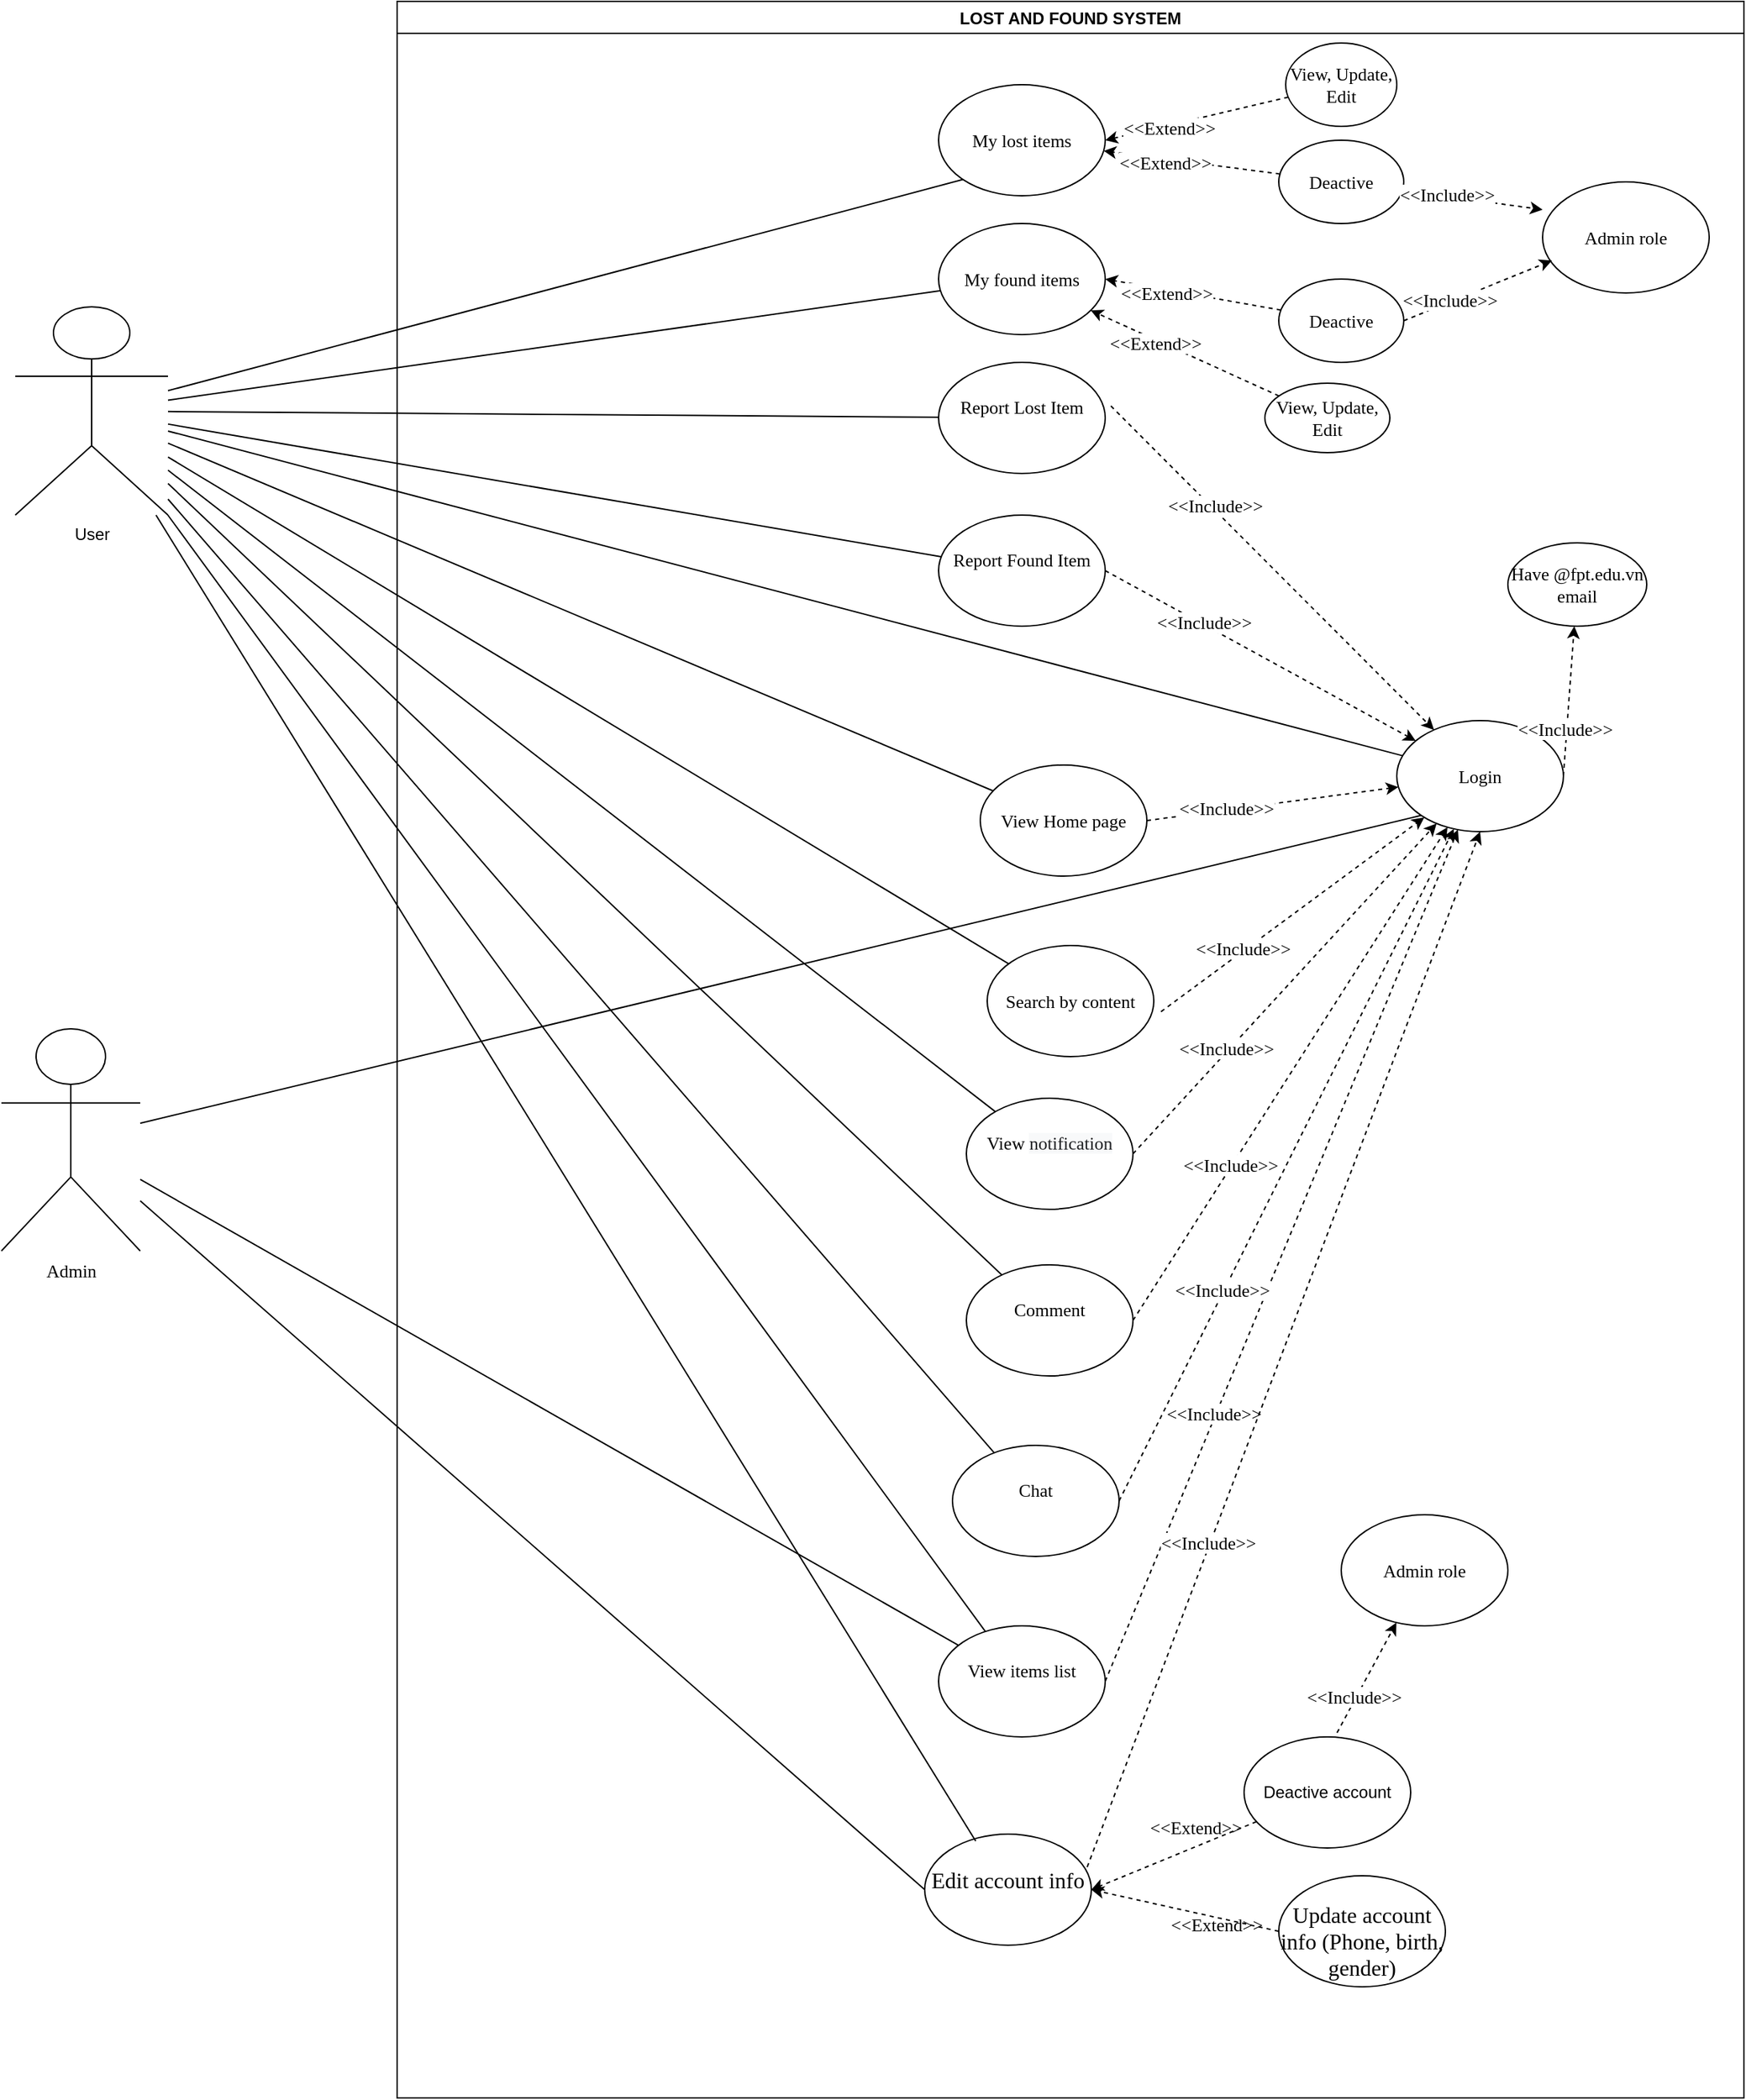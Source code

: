 <mxfile version="20.1.4" type="github">
  <diagram id="hRb4JNGb5WeZRkYVQXeL" name="Trang-1">
    <mxGraphModel dx="2370" dy="1340" grid="1" gridSize="10" guides="1" tooltips="1" connect="1" arrows="1" fold="1" page="1" pageScale="1" pageWidth="3300" pageHeight="4681" math="0" shadow="0">
      <root>
        <mxCell id="0" />
        <mxCell id="1" parent="0" />
        <mxCell id="m32H3NvDA5NygTMLO7Qs-1" value="LOST AND FOUND SYSTEM" style="swimlane;" vertex="1" parent="1">
          <mxGeometry x="1165" y="590" width="970" height="1510" as="geometry" />
        </mxCell>
        <mxCell id="m32H3NvDA5NygTMLO7Qs-10" value="Login" style="ellipse;whiteSpace=wrap;html=1;fontFamily=Times New Roman;fontSize=13;" vertex="1" parent="m32H3NvDA5NygTMLO7Qs-1">
          <mxGeometry x="720" y="518" width="120" height="80" as="geometry" />
        </mxCell>
        <mxCell id="m32H3NvDA5NygTMLO7Qs-11" value="&#xa;&lt;span style=&quot;font-size: 13px;&quot; id=&quot;docs-internal-guid-57e6cc70-7fff-2288-da30-9fa0283589cd&quot;&gt;&lt;span style=&quot;font-size: 13px; color: rgb(0, 0, 0); background-color: transparent; font-style: normal; font-variant: normal; text-decoration: none; vertical-align: baseline;&quot;&gt;Report Lost Item &lt;/span&gt;&lt;/span&gt;&#xa;&#xa;" style="ellipse;whiteSpace=wrap;html=1;fontFamily=Times New Roman;fontSize=13;fontStyle=0" vertex="1" parent="m32H3NvDA5NygTMLO7Qs-1">
          <mxGeometry x="390" y="260" width="120" height="80" as="geometry" />
        </mxCell>
        <mxCell id="m32H3NvDA5NygTMLO7Qs-12" value="&#xa;&lt;span style=&quot;font-size: 13px;&quot; id=&quot;docs-internal-guid-a6401658-7fff-9467-f096-9325ce5fed40&quot;&gt;&lt;span style=&quot;font-size: 13px; color: rgb(0, 0, 0); background-color: transparent; font-style: normal; font-variant: normal; text-decoration: none; vertical-align: baseline;&quot;&gt;Report Found Item &lt;/span&gt;&lt;/span&gt;&#xa;&#xa;" style="ellipse;whiteSpace=wrap;html=1;fontFamily=Times New Roman;fontSize=13;fontStyle=0" vertex="1" parent="m32H3NvDA5NygTMLO7Qs-1">
          <mxGeometry x="390" y="370" width="120" height="80" as="geometry" />
        </mxCell>
        <mxCell id="m32H3NvDA5NygTMLO7Qs-13" value="&#xa;&lt;span style=&quot;font-size: 13px;&quot; id=&quot;docs-internal-guid-c01a8058-7fff-ab05-29e0-8b2dcffc7d1b&quot;&gt;&lt;span style=&quot;font-size: 13px; color: rgb(0, 0, 0); background-color: transparent; font-style: normal; font-variant: normal; text-decoration: none; vertical-align: baseline;&quot;&gt;View &lt;/span&gt;&lt;span style=&quot;font-size: 13px; color: rgb(32, 33, 36); background-color: rgb(248, 249, 250); font-style: normal; font-variant: normal; text-decoration: none; vertical-align: baseline;&quot;&gt;notification&lt;/span&gt;&lt;/span&gt;&#xa;&#xa;" style="ellipse;whiteSpace=wrap;html=1;fontFamily=Times New Roman;fontSize=13;fontStyle=0" vertex="1" parent="m32H3NvDA5NygTMLO7Qs-1">
          <mxGeometry x="410" y="790" width="120" height="80" as="geometry" />
        </mxCell>
        <mxCell id="m32H3NvDA5NygTMLO7Qs-14" value="&#xa;&lt;span style=&quot;font-size: 13px;&quot; id=&quot;docs-internal-guid-622151dd-7fff-d390-4db7-5324e746c455&quot;&gt;&lt;span style=&quot;font-size: 13px; color: rgb(0, 0, 0); background-color: transparent; font-style: normal; font-variant: normal; text-decoration: none; vertical-align: baseline;&quot;&gt;Comment &lt;/span&gt;&lt;/span&gt;&#xa;&#xa;" style="ellipse;whiteSpace=wrap;html=1;fontFamily=Times New Roman;fontSize=13;fontStyle=0" vertex="1" parent="m32H3NvDA5NygTMLO7Qs-1">
          <mxGeometry x="410" y="910" width="120" height="80" as="geometry" />
        </mxCell>
        <mxCell id="m32H3NvDA5NygTMLO7Qs-15" value="&#xa;&lt;span style=&quot;font-size: 13px;&quot; id=&quot;docs-internal-guid-71aba199-7fff-7118-6935-475ed9ad370b&quot;&gt;&lt;span style=&quot;font-size: 13px; color: rgb(0, 0, 0); background-color: transparent; font-style: normal; font-variant: normal; text-decoration: none; vertical-align: baseline;&quot;&gt;Chat &lt;/span&gt;&lt;/span&gt;&#xa;&#xa;" style="ellipse;whiteSpace=wrap;html=1;fontFamily=Times New Roman;fontSize=13;fontStyle=0" vertex="1" parent="m32H3NvDA5NygTMLO7Qs-1">
          <mxGeometry x="400" y="1040" width="120" height="80" as="geometry" />
        </mxCell>
        <mxCell id="m32H3NvDA5NygTMLO7Qs-16" value="&lt;span id=&quot;docs-internal-guid-0fc78d23-7fff-f567-e391-59e30707fce7&quot; style=&quot;font-size: 13px;&quot;&gt;&lt;span style=&quot;font-size: 13px; background-color: transparent; font-variant-numeric: normal; font-variant-east-asian: normal; vertical-align: baseline;&quot;&gt;View Home page &lt;/span&gt;&lt;/span&gt;" style="ellipse;whiteSpace=wrap;html=1;fontFamily=Times New Roman;fontSize=13;fontStyle=0" vertex="1" parent="m32H3NvDA5NygTMLO7Qs-1">
          <mxGeometry x="420" y="550" width="120" height="80" as="geometry" />
        </mxCell>
        <mxCell id="m32H3NvDA5NygTMLO7Qs-17" value="&#xa;&lt;span style=&quot;font-size: 13px;&quot; id=&quot;docs-internal-guid-eac0885b-7fff-efeb-ffb2-01e776d890ce&quot;&gt;&lt;span style=&quot;font-size: 13px; color: rgb(0, 0, 0); background-color: transparent; font-style: normal; font-variant: normal; text-decoration: none; vertical-align: baseline;&quot;&gt;View items list&lt;/span&gt;&lt;/span&gt;&#xa;&#xa;" style="ellipse;whiteSpace=wrap;html=1;fontFamily=Times New Roman;fontSize=13;fontStyle=0" vertex="1" parent="m32H3NvDA5NygTMLO7Qs-1">
          <mxGeometry x="390" y="1170" width="120" height="80" as="geometry" />
        </mxCell>
        <mxCell id="m32H3NvDA5NygTMLO7Qs-20" value="Search by content" style="ellipse;whiteSpace=wrap;html=1;fontFamily=Times New Roman;fontSize=13;fontStyle=0" vertex="1" parent="m32H3NvDA5NygTMLO7Qs-1">
          <mxGeometry x="425" y="680" width="120" height="80" as="geometry" />
        </mxCell>
        <mxCell id="m32H3NvDA5NygTMLO7Qs-18" value="&#xa;&lt;b id=&quot;docs-internal-guid-0afe5554-7fff-182c-a090-3c3bc5ad45e6&quot; style=&quot;font-weight:normal;&quot;&gt;&lt;span style=&quot;font-size: 12pt; font-family: &amp;quot;Times New Roman&amp;quot;; color: rgb(0, 0, 0); background-color: transparent; font-weight: 400; font-style: normal; font-variant: normal; text-decoration: none; vertical-align: baseline;&quot;&gt;Edit account info&lt;/span&gt;&lt;/b&gt;&#xa;&#xa;" style="ellipse;whiteSpace=wrap;html=1;" vertex="1" parent="m32H3NvDA5NygTMLO7Qs-1">
          <mxGeometry x="380" y="1320" width="120" height="80" as="geometry" />
        </mxCell>
        <mxCell id="m32H3NvDA5NygTMLO7Qs-27" value="Have @fpt.edu.vn email" style="ellipse;whiteSpace=wrap;html=1;fontFamily=Times New Roman;fontSize=13;" vertex="1" parent="m32H3NvDA5NygTMLO7Qs-1">
          <mxGeometry x="800" y="390" width="100" height="60" as="geometry" />
        </mxCell>
        <mxCell id="m32H3NvDA5NygTMLO7Qs-24" value="" style="endArrow=classic;html=1;rounded=0;fontFamily=Times New Roman;fontSize=13;exitX=1;exitY=0.5;exitDx=0;exitDy=0;labelBorderColor=none;dashed=1;" edge="1" parent="m32H3NvDA5NygTMLO7Qs-1" source="m32H3NvDA5NygTMLO7Qs-10" target="m32H3NvDA5NygTMLO7Qs-27">
          <mxGeometry width="50" height="50" relative="1" as="geometry">
            <mxPoint x="640.52" y="96.24" as="sourcePoint" />
            <mxPoint x="710" y="100" as="targetPoint" />
          </mxGeometry>
        </mxCell>
        <mxCell id="m32H3NvDA5NygTMLO7Qs-40" value="&amp;lt;&amp;lt;Include&amp;gt;&amp;gt;" style="edgeLabel;html=1;align=center;verticalAlign=middle;resizable=0;points=[];fontSize=13;fontFamily=Times New Roman;" vertex="1" connectable="0" parent="m32H3NvDA5NygTMLO7Qs-24">
          <mxGeometry x="-0.373" y="2" relative="1" as="geometry">
            <mxPoint as="offset" />
          </mxGeometry>
        </mxCell>
        <mxCell id="m32H3NvDA5NygTMLO7Qs-41" value="" style="endArrow=classic;html=1;rounded=0;fontFamily=Times New Roman;fontSize=13;exitX=1;exitY=0.5;exitDx=0;exitDy=0;labelBorderColor=none;dashed=1;" edge="1" parent="m32H3NvDA5NygTMLO7Qs-1" source="m32H3NvDA5NygTMLO7Qs-16" target="m32H3NvDA5NygTMLO7Qs-10">
          <mxGeometry width="50" height="50" relative="1" as="geometry">
            <mxPoint x="610.0" y="100" as="sourcePoint" />
            <mxPoint x="540" y="130" as="targetPoint" />
          </mxGeometry>
        </mxCell>
        <mxCell id="m32H3NvDA5NygTMLO7Qs-42" value="&amp;lt;&amp;lt;Include&amp;gt;&amp;gt;" style="edgeLabel;html=1;align=center;verticalAlign=middle;resizable=0;points=[];fontSize=13;fontFamily=Times New Roman;" vertex="1" connectable="0" parent="m32H3NvDA5NygTMLO7Qs-41">
          <mxGeometry x="-0.373" y="2" relative="1" as="geometry">
            <mxPoint as="offset" />
          </mxGeometry>
        </mxCell>
        <mxCell id="m32H3NvDA5NygTMLO7Qs-47" value="" style="endArrow=classic;html=1;rounded=0;fontFamily=Times New Roman;fontSize=13;exitX=1;exitY=0.5;exitDx=0;exitDy=0;labelBorderColor=none;dashed=1;" edge="1" parent="m32H3NvDA5NygTMLO7Qs-1" source="m32H3NvDA5NygTMLO7Qs-12" target="m32H3NvDA5NygTMLO7Qs-10">
          <mxGeometry width="50" height="50" relative="1" as="geometry">
            <mxPoint x="514.6" y="257.68" as="sourcePoint" />
            <mxPoint x="554.54" y="158.649" as="targetPoint" />
          </mxGeometry>
        </mxCell>
        <mxCell id="m32H3NvDA5NygTMLO7Qs-48" value="&amp;lt;&amp;lt;Include&amp;gt;&amp;gt;" style="edgeLabel;html=1;align=center;verticalAlign=middle;resizable=0;points=[];fontSize=13;fontFamily=Times New Roman;" vertex="1" connectable="0" parent="m32H3NvDA5NygTMLO7Qs-47">
          <mxGeometry x="-0.373" y="2" relative="1" as="geometry">
            <mxPoint as="offset" />
          </mxGeometry>
        </mxCell>
        <mxCell id="m32H3NvDA5NygTMLO7Qs-43" value="" style="endArrow=classic;html=1;rounded=0;fontFamily=Times New Roman;fontSize=13;exitX=1.043;exitY=0.596;exitDx=0;exitDy=0;labelBorderColor=none;dashed=1;exitPerimeter=0;" edge="1" parent="m32H3NvDA5NygTMLO7Qs-1" source="m32H3NvDA5NygTMLO7Qs-20" target="m32H3NvDA5NygTMLO7Qs-10">
          <mxGeometry width="50" height="50" relative="1" as="geometry">
            <mxPoint x="494.6" y="237.68" as="sourcePoint" />
            <mxPoint x="540" y="140" as="targetPoint" />
          </mxGeometry>
        </mxCell>
        <mxCell id="m32H3NvDA5NygTMLO7Qs-44" value="&amp;lt;&amp;lt;Include&amp;gt;&amp;gt;" style="edgeLabel;html=1;align=center;verticalAlign=middle;resizable=0;points=[];fontSize=13;fontFamily=Times New Roman;" vertex="1" connectable="0" parent="m32H3NvDA5NygTMLO7Qs-43">
          <mxGeometry x="-0.373" y="2" relative="1" as="geometry">
            <mxPoint as="offset" />
          </mxGeometry>
        </mxCell>
        <mxCell id="m32H3NvDA5NygTMLO7Qs-45" value="" style="endArrow=classic;html=1;rounded=0;fontFamily=Times New Roman;fontSize=13;exitX=1.034;exitY=0.392;exitDx=0;exitDy=0;labelBorderColor=none;dashed=1;exitPerimeter=0;" edge="1" parent="m32H3NvDA5NygTMLO7Qs-1" source="m32H3NvDA5NygTMLO7Qs-11" target="m32H3NvDA5NygTMLO7Qs-10">
          <mxGeometry width="50" height="50" relative="1" as="geometry">
            <mxPoint x="504.6" y="247.68" as="sourcePoint" />
            <mxPoint x="544.54" y="148.649" as="targetPoint" />
          </mxGeometry>
        </mxCell>
        <mxCell id="m32H3NvDA5NygTMLO7Qs-46" value="&amp;lt;&amp;lt;Include&amp;gt;&amp;gt;" style="edgeLabel;html=1;align=center;verticalAlign=middle;resizable=0;points=[];fontSize=13;fontFamily=Times New Roman;" vertex="1" connectable="0" parent="m32H3NvDA5NygTMLO7Qs-45">
          <mxGeometry x="-0.373" y="2" relative="1" as="geometry">
            <mxPoint as="offset" />
          </mxGeometry>
        </mxCell>
        <mxCell id="m32H3NvDA5NygTMLO7Qs-49" value="" style="endArrow=classic;html=1;rounded=0;fontFamily=Times New Roman;fontSize=13;exitX=1;exitY=0.5;exitDx=0;exitDy=0;labelBorderColor=none;dashed=1;" edge="1" parent="m32H3NvDA5NygTMLO7Qs-1" source="m32H3NvDA5NygTMLO7Qs-13" target="m32H3NvDA5NygTMLO7Qs-10">
          <mxGeometry width="50" height="50" relative="1" as="geometry">
            <mxPoint x="500.0" y="550.0" as="sourcePoint" />
            <mxPoint x="550.0" y="140" as="targetPoint" />
          </mxGeometry>
        </mxCell>
        <mxCell id="m32H3NvDA5NygTMLO7Qs-50" value="&amp;lt;&amp;lt;Include&amp;gt;&amp;gt;" style="edgeLabel;html=1;align=center;verticalAlign=middle;resizable=0;points=[];fontSize=13;fontFamily=Times New Roman;" vertex="1" connectable="0" parent="m32H3NvDA5NygTMLO7Qs-49">
          <mxGeometry x="-0.373" y="2" relative="1" as="geometry">
            <mxPoint as="offset" />
          </mxGeometry>
        </mxCell>
        <mxCell id="m32H3NvDA5NygTMLO7Qs-51" value="" style="endArrow=classic;html=1;rounded=0;fontFamily=Times New Roman;fontSize=13;exitX=1;exitY=0.5;exitDx=0;exitDy=0;labelBorderColor=none;dashed=1;" edge="1" parent="m32H3NvDA5NygTMLO7Qs-1" source="m32H3NvDA5NygTMLO7Qs-14" target="m32H3NvDA5NygTMLO7Qs-10">
          <mxGeometry width="50" height="50" relative="1" as="geometry">
            <mxPoint x="510.0" y="560.0" as="sourcePoint" />
            <mxPoint x="560.0" y="150" as="targetPoint" />
          </mxGeometry>
        </mxCell>
        <mxCell id="m32H3NvDA5NygTMLO7Qs-52" value="&amp;lt;&amp;lt;Include&amp;gt;&amp;gt;" style="edgeLabel;html=1;align=center;verticalAlign=middle;resizable=0;points=[];fontSize=13;fontFamily=Times New Roman;" vertex="1" connectable="0" parent="m32H3NvDA5NygTMLO7Qs-51">
          <mxGeometry x="-0.373" y="2" relative="1" as="geometry">
            <mxPoint as="offset" />
          </mxGeometry>
        </mxCell>
        <mxCell id="m32H3NvDA5NygTMLO7Qs-55" value="" style="endArrow=classic;html=1;rounded=0;fontFamily=Times New Roman;fontSize=13;exitX=1;exitY=0.5;exitDx=0;exitDy=0;labelBorderColor=none;dashed=1;" edge="1" parent="m32H3NvDA5NygTMLO7Qs-1" source="m32H3NvDA5NygTMLO7Qs-17" target="m32H3NvDA5NygTMLO7Qs-10">
          <mxGeometry width="50" height="50" relative="1" as="geometry">
            <mxPoint x="530.0" y="580.0" as="sourcePoint" />
            <mxPoint x="580.0" y="170" as="targetPoint" />
          </mxGeometry>
        </mxCell>
        <mxCell id="m32H3NvDA5NygTMLO7Qs-56" value="&amp;lt;&amp;lt;Include&amp;gt;&amp;gt;" style="edgeLabel;html=1;align=center;verticalAlign=middle;resizable=0;points=[];fontSize=13;fontFamily=Times New Roman;" vertex="1" connectable="0" parent="m32H3NvDA5NygTMLO7Qs-55">
          <mxGeometry x="-0.373" y="2" relative="1" as="geometry">
            <mxPoint as="offset" />
          </mxGeometry>
        </mxCell>
        <mxCell id="m32H3NvDA5NygTMLO7Qs-57" value="" style="endArrow=classic;html=1;rounded=0;fontFamily=Times New Roman;fontSize=13;exitX=0.975;exitY=0.297;exitDx=0;exitDy=0;labelBorderColor=none;dashed=1;entryX=0.5;entryY=1;entryDx=0;entryDy=0;exitPerimeter=0;" edge="1" parent="m32H3NvDA5NygTMLO7Qs-1" source="m32H3NvDA5NygTMLO7Qs-18" target="m32H3NvDA5NygTMLO7Qs-10">
          <mxGeometry width="50" height="50" relative="1" as="geometry">
            <mxPoint x="540.0" y="590.0" as="sourcePoint" />
            <mxPoint x="590.0" y="180" as="targetPoint" />
          </mxGeometry>
        </mxCell>
        <mxCell id="m32H3NvDA5NygTMLO7Qs-58" value="&amp;lt;&amp;lt;Include&amp;gt;&amp;gt;" style="edgeLabel;html=1;align=center;verticalAlign=middle;resizable=0;points=[];fontSize=13;fontFamily=Times New Roman;" vertex="1" connectable="0" parent="m32H3NvDA5NygTMLO7Qs-57">
          <mxGeometry x="-0.373" y="2" relative="1" as="geometry">
            <mxPoint as="offset" />
          </mxGeometry>
        </mxCell>
        <mxCell id="m32H3NvDA5NygTMLO7Qs-53" value="" style="endArrow=classic;html=1;rounded=0;fontFamily=Times New Roman;fontSize=13;exitX=1;exitY=0.5;exitDx=0;exitDy=0;labelBorderColor=none;dashed=1;" edge="1" parent="m32H3NvDA5NygTMLO7Qs-1" source="m32H3NvDA5NygTMLO7Qs-15" target="m32H3NvDA5NygTMLO7Qs-10">
          <mxGeometry width="50" height="50" relative="1" as="geometry">
            <mxPoint x="420.0" y="390.0" as="sourcePoint" />
            <mxPoint x="650" y="450" as="targetPoint" />
          </mxGeometry>
        </mxCell>
        <mxCell id="m32H3NvDA5NygTMLO7Qs-54" value="&amp;lt;&amp;lt;Include&amp;gt;&amp;gt;" style="edgeLabel;html=1;align=center;verticalAlign=middle;resizable=0;points=[];fontSize=13;fontFamily=Times New Roman;" vertex="1" connectable="0" parent="m32H3NvDA5NygTMLO7Qs-53">
          <mxGeometry x="-0.373" y="2" relative="1" as="geometry">
            <mxPoint as="offset" />
          </mxGeometry>
        </mxCell>
        <mxCell id="m32H3NvDA5NygTMLO7Qs-60" value="&lt;br&gt;&lt;b id=&quot;docs-internal-guid-0afe5554-7fff-182c-a090-3c3bc5ad45e6&quot; style=&quot;font-weight:normal;&quot;&gt;&lt;span style=&quot;font-size: 12pt; font-family: &amp;quot;Times New Roman&amp;quot;; color: rgb(0, 0, 0); background-color: transparent; font-weight: 400; font-style: normal; font-variant: normal; text-decoration: none; vertical-align: baseline;&quot;&gt;Update account info (Phone, birth, gender)&lt;/span&gt;&lt;/b&gt;" style="ellipse;whiteSpace=wrap;html=1;" vertex="1" parent="m32H3NvDA5NygTMLO7Qs-1">
          <mxGeometry x="635" y="1350" width="120" height="80" as="geometry" />
        </mxCell>
        <mxCell id="m32H3NvDA5NygTMLO7Qs-62" value="" style="endArrow=classic;html=1;rounded=0;dashed=1;labelBorderColor=none;fontFamily=Times New Roman;fontSize=13;exitX=0;exitY=0.5;exitDx=0;exitDy=0;entryX=1;entryY=0.5;entryDx=0;entryDy=0;" edge="1" parent="m32H3NvDA5NygTMLO7Qs-1" source="m32H3NvDA5NygTMLO7Qs-60" target="m32H3NvDA5NygTMLO7Qs-18">
          <mxGeometry width="50" height="50" relative="1" as="geometry">
            <mxPoint x="535" y="1190" as="sourcePoint" />
            <mxPoint x="585" y="1140" as="targetPoint" />
          </mxGeometry>
        </mxCell>
        <mxCell id="m32H3NvDA5NygTMLO7Qs-64" value="Deactive account" style="ellipse;whiteSpace=wrap;html=1;" vertex="1" parent="m32H3NvDA5NygTMLO7Qs-1">
          <mxGeometry x="610" y="1250" width="120" height="80" as="geometry" />
        </mxCell>
        <mxCell id="m32H3NvDA5NygTMLO7Qs-66" value="&amp;lt;&amp;lt;Extend&amp;gt;&amp;gt;" style="text;html=1;align=center;verticalAlign=middle;resizable=0;points=[];autosize=1;strokeColor=none;fillColor=none;fontSize=13;fontFamily=Times New Roman;" vertex="1" parent="m32H3NvDA5NygTMLO7Qs-1">
          <mxGeometry x="530" y="1300" width="90" height="30" as="geometry" />
        </mxCell>
        <mxCell id="m32H3NvDA5NygTMLO7Qs-67" value="" style="endArrow=classic;html=1;rounded=0;dashed=1;labelBorderColor=none;fontFamily=Times New Roman;fontSize=13;entryX=1;entryY=0.5;entryDx=0;entryDy=0;" edge="1" parent="m32H3NvDA5NygTMLO7Qs-1" source="m32H3NvDA5NygTMLO7Qs-64" target="m32H3NvDA5NygTMLO7Qs-18">
          <mxGeometry width="50" height="50" relative="1" as="geometry">
            <mxPoint x="715" y="1410" as="sourcePoint" />
            <mxPoint x="505" y="1350" as="targetPoint" />
          </mxGeometry>
        </mxCell>
        <mxCell id="m32H3NvDA5NygTMLO7Qs-63" value="&amp;lt;&amp;lt;Extend&amp;gt;&amp;gt;" style="text;html=1;align=center;verticalAlign=middle;resizable=0;points=[];autosize=1;strokeColor=none;fillColor=none;fontSize=13;fontFamily=Times New Roman;" vertex="1" parent="m32H3NvDA5NygTMLO7Qs-1">
          <mxGeometry x="545" y="1370" width="90" height="30" as="geometry" />
        </mxCell>
        <mxCell id="m32H3NvDA5NygTMLO7Qs-70" value="Admin role" style="ellipse;whiteSpace=wrap;html=1;fontFamily=Times New Roman;fontSize=13;" vertex="1" parent="m32H3NvDA5NygTMLO7Qs-1">
          <mxGeometry x="680" y="1090" width="120" height="80" as="geometry" />
        </mxCell>
        <mxCell id="m32H3NvDA5NygTMLO7Qs-71" value="My lost items" style="ellipse;whiteSpace=wrap;html=1;fontFamily=Times New Roman;fontSize=13;fontStyle=0" vertex="1" parent="m32H3NvDA5NygTMLO7Qs-1">
          <mxGeometry x="390" y="60" width="120" height="80" as="geometry" />
        </mxCell>
        <mxCell id="m32H3NvDA5NygTMLO7Qs-72" value="My found items" style="ellipse;whiteSpace=wrap;html=1;fontFamily=Times New Roman;fontSize=13;fontStyle=0" vertex="1" parent="m32H3NvDA5NygTMLO7Qs-1">
          <mxGeometry x="390" y="160" width="120" height="80" as="geometry" />
        </mxCell>
        <mxCell id="m32H3NvDA5NygTMLO7Qs-68" value="" style="endArrow=classic;html=1;rounded=0;fontFamily=Times New Roman;fontSize=13;exitX=0.558;exitY=-0.037;exitDx=0;exitDy=0;labelBorderColor=none;dashed=1;exitPerimeter=0;" edge="1" parent="m32H3NvDA5NygTMLO7Qs-1" source="m32H3NvDA5NygTMLO7Qs-64" target="m32H3NvDA5NygTMLO7Qs-70">
          <mxGeometry width="50" height="50" relative="1" as="geometry">
            <mxPoint x="575" y="950" as="sourcePoint" />
            <mxPoint x="750" y="1160" as="targetPoint" />
          </mxGeometry>
        </mxCell>
        <mxCell id="m32H3NvDA5NygTMLO7Qs-69" value="&amp;lt;&amp;lt;Include&amp;gt;&amp;gt;" style="edgeLabel;html=1;align=center;verticalAlign=middle;resizable=0;points=[];fontSize=13;fontFamily=Times New Roman;" vertex="1" connectable="0" parent="m32H3NvDA5NygTMLO7Qs-68">
          <mxGeometry x="-0.373" y="2" relative="1" as="geometry">
            <mxPoint as="offset" />
          </mxGeometry>
        </mxCell>
        <mxCell id="m32H3NvDA5NygTMLO7Qs-75" value="View, Update, Edit" style="ellipse;whiteSpace=wrap;html=1;fontFamily=Times New Roman;fontSize=13;" vertex="1" parent="m32H3NvDA5NygTMLO7Qs-1">
          <mxGeometry x="640" y="30" width="80" height="60" as="geometry" />
        </mxCell>
        <mxCell id="m32H3NvDA5NygTMLO7Qs-76" value="View, Update, Edit" style="ellipse;whiteSpace=wrap;html=1;fontFamily=Times New Roman;fontSize=13;" vertex="1" parent="m32H3NvDA5NygTMLO7Qs-1">
          <mxGeometry x="625" y="275" width="90" height="50" as="geometry" />
        </mxCell>
        <mxCell id="m32H3NvDA5NygTMLO7Qs-77" value="" style="endArrow=classic;html=1;rounded=0;dashed=1;labelBorderColor=none;fontFamily=Times New Roman;fontSize=13;entryX=1;entryY=0.5;entryDx=0;entryDy=0;" edge="1" parent="m32H3NvDA5NygTMLO7Qs-1" source="m32H3NvDA5NygTMLO7Qs-75" target="m32H3NvDA5NygTMLO7Qs-71">
          <mxGeometry width="50" height="50" relative="1" as="geometry">
            <mxPoint x="530" y="440" as="sourcePoint" />
            <mxPoint x="580" y="390" as="targetPoint" />
          </mxGeometry>
        </mxCell>
        <mxCell id="m32H3NvDA5NygTMLO7Qs-78" value="&amp;lt;&amp;lt;Extend&amp;gt;&amp;gt;" style="edgeLabel;html=1;align=center;verticalAlign=middle;resizable=0;points=[];fontSize=13;fontFamily=Times New Roman;" vertex="1" connectable="0" parent="m32H3NvDA5NygTMLO7Qs-77">
          <mxGeometry x="0.309" y="2" relative="1" as="geometry">
            <mxPoint as="offset" />
          </mxGeometry>
        </mxCell>
        <mxCell id="m32H3NvDA5NygTMLO7Qs-79" value="" style="endArrow=classic;html=1;rounded=0;dashed=1;labelBorderColor=none;fontFamily=Times New Roman;fontSize=13;" edge="1" parent="m32H3NvDA5NygTMLO7Qs-1" source="m32H3NvDA5NygTMLO7Qs-76" target="m32H3NvDA5NygTMLO7Qs-72">
          <mxGeometry width="50" height="50" relative="1" as="geometry">
            <mxPoint x="630.217" y="103.402" as="sourcePoint" />
            <mxPoint x="520" y="110" as="targetPoint" />
          </mxGeometry>
        </mxCell>
        <mxCell id="m32H3NvDA5NygTMLO7Qs-80" value="&amp;lt;&amp;lt;Extend&amp;gt;&amp;gt;" style="edgeLabel;html=1;align=center;verticalAlign=middle;resizable=0;points=[];fontSize=13;fontFamily=Times New Roman;" vertex="1" connectable="0" parent="m32H3NvDA5NygTMLO7Qs-79">
          <mxGeometry x="0.309" y="2" relative="1" as="geometry">
            <mxPoint as="offset" />
          </mxGeometry>
        </mxCell>
        <mxCell id="m32H3NvDA5NygTMLO7Qs-81" value="Deactive" style="ellipse;whiteSpace=wrap;html=1;fontFamily=Times New Roman;fontSize=13;" vertex="1" parent="m32H3NvDA5NygTMLO7Qs-1">
          <mxGeometry x="635" y="200" width="90" height="60" as="geometry" />
        </mxCell>
        <mxCell id="m32H3NvDA5NygTMLO7Qs-82" value="" style="endArrow=classic;html=1;rounded=0;dashed=1;labelBorderColor=none;fontFamily=Times New Roman;fontSize=13;entryX=1;entryY=0.5;entryDx=0;entryDy=0;" edge="1" parent="m32H3NvDA5NygTMLO7Qs-1" source="m32H3NvDA5NygTMLO7Qs-81" target="m32H3NvDA5NygTMLO7Qs-72">
          <mxGeometry width="50" height="50" relative="1" as="geometry">
            <mxPoint x="625.809" y="267.096" as="sourcePoint" />
            <mxPoint x="494.64" y="206.0" as="targetPoint" />
          </mxGeometry>
        </mxCell>
        <mxCell id="m32H3NvDA5NygTMLO7Qs-83" value="&amp;lt;&amp;lt;Extend&amp;gt;&amp;gt;" style="edgeLabel;html=1;align=center;verticalAlign=middle;resizable=0;points=[];fontSize=13;fontFamily=Times New Roman;" vertex="1" connectable="0" parent="m32H3NvDA5NygTMLO7Qs-82">
          <mxGeometry x="0.309" y="2" relative="1" as="geometry">
            <mxPoint as="offset" />
          </mxGeometry>
        </mxCell>
        <mxCell id="m32H3NvDA5NygTMLO7Qs-84" value="Deactive" style="ellipse;whiteSpace=wrap;html=1;fontFamily=Times New Roman;fontSize=13;" vertex="1" parent="m32H3NvDA5NygTMLO7Qs-1">
          <mxGeometry x="635" y="100" width="90" height="60" as="geometry" />
        </mxCell>
        <mxCell id="m32H3NvDA5NygTMLO7Qs-86" value="" style="endArrow=classic;html=1;rounded=0;dashed=1;labelBorderColor=none;fontFamily=Times New Roman;fontSize=13;" edge="1" parent="m32H3NvDA5NygTMLO7Qs-1" source="m32H3NvDA5NygTMLO7Qs-84" target="m32H3NvDA5NygTMLO7Qs-71">
          <mxGeometry width="50" height="50" relative="1" as="geometry">
            <mxPoint x="646.461" y="232.417" as="sourcePoint" />
            <mxPoint x="520.0" y="210" as="targetPoint" />
          </mxGeometry>
        </mxCell>
        <mxCell id="m32H3NvDA5NygTMLO7Qs-87" value="&amp;lt;&amp;lt;Extend&amp;gt;&amp;gt;" style="edgeLabel;html=1;align=center;verticalAlign=middle;resizable=0;points=[];fontSize=13;fontFamily=Times New Roman;" vertex="1" connectable="0" parent="m32H3NvDA5NygTMLO7Qs-86">
          <mxGeometry x="0.309" y="2" relative="1" as="geometry">
            <mxPoint as="offset" />
          </mxGeometry>
        </mxCell>
        <mxCell id="m32H3NvDA5NygTMLO7Qs-90" value="Admin role" style="ellipse;whiteSpace=wrap;html=1;fontFamily=Times New Roman;fontSize=13;" vertex="1" parent="m32H3NvDA5NygTMLO7Qs-1">
          <mxGeometry x="825" y="130" width="120" height="80" as="geometry" />
        </mxCell>
        <mxCell id="m32H3NvDA5NygTMLO7Qs-91" value="" style="endArrow=classic;html=1;rounded=0;fontFamily=Times New Roman;fontSize=13;labelBorderColor=none;dashed=1;exitX=1;exitY=0.5;exitDx=0;exitDy=0;entryX=0.056;entryY=0.708;entryDx=0;entryDy=0;entryPerimeter=0;" edge="1" parent="m32H3NvDA5NygTMLO7Qs-1" source="m32H3NvDA5NygTMLO7Qs-81" target="m32H3NvDA5NygTMLO7Qs-90">
          <mxGeometry width="50" height="50" relative="1" as="geometry">
            <mxPoint x="734.067" y="146.078" as="sourcePoint" />
            <mxPoint x="835" y="160" as="targetPoint" />
          </mxGeometry>
        </mxCell>
        <mxCell id="m32H3NvDA5NygTMLO7Qs-92" value="&amp;lt;&amp;lt;Include&amp;gt;&amp;gt;" style="edgeLabel;html=1;align=center;verticalAlign=middle;resizable=0;points=[];fontSize=13;fontFamily=Times New Roman;" vertex="1" connectable="0" parent="m32H3NvDA5NygTMLO7Qs-91">
          <mxGeometry x="-0.373" y="2" relative="1" as="geometry">
            <mxPoint as="offset" />
          </mxGeometry>
        </mxCell>
        <mxCell id="m32H3NvDA5NygTMLO7Qs-9" value="User" style="shape=umlActor;verticalLabelPosition=bottom;verticalAlign=top;html=1;outlineConnect=0;" vertex="1" parent="1">
          <mxGeometry x="890" y="810" width="110" height="150" as="geometry" />
        </mxCell>
        <mxCell id="m32H3NvDA5NygTMLO7Qs-28" value="" style="endArrow=none;html=1;rounded=0;labelBorderColor=none;fontFamily=Times New Roman;fontSize=13;" edge="1" parent="1" source="m32H3NvDA5NygTMLO7Qs-9" target="m32H3NvDA5NygTMLO7Qs-10">
          <mxGeometry width="50" height="50" relative="1" as="geometry">
            <mxPoint x="1830" y="920" as="sourcePoint" />
            <mxPoint x="1880" y="870" as="targetPoint" />
          </mxGeometry>
        </mxCell>
        <mxCell id="m32H3NvDA5NygTMLO7Qs-29" value="" style="endArrow=none;html=1;rounded=0;labelBorderColor=none;fontFamily=Times New Roman;fontSize=13;" edge="1" parent="1" source="m32H3NvDA5NygTMLO7Qs-9" target="m32H3NvDA5NygTMLO7Qs-16">
          <mxGeometry width="50" height="50" relative="1" as="geometry">
            <mxPoint x="1830" y="920" as="sourcePoint" />
            <mxPoint x="1880" y="870" as="targetPoint" />
          </mxGeometry>
        </mxCell>
        <mxCell id="m32H3NvDA5NygTMLO7Qs-30" value="" style="endArrow=none;html=1;rounded=0;labelBorderColor=none;fontFamily=Times New Roman;fontSize=13;" edge="1" parent="1" source="m32H3NvDA5NygTMLO7Qs-9" target="m32H3NvDA5NygTMLO7Qs-20">
          <mxGeometry width="50" height="50" relative="1" as="geometry">
            <mxPoint x="1830" y="920" as="sourcePoint" />
            <mxPoint x="1880" y="870" as="targetPoint" />
          </mxGeometry>
        </mxCell>
        <mxCell id="m32H3NvDA5NygTMLO7Qs-32" value="" style="endArrow=none;html=1;rounded=0;labelBorderColor=none;fontFamily=Times New Roman;fontSize=13;" edge="1" parent="1" source="m32H3NvDA5NygTMLO7Qs-9" target="m32H3NvDA5NygTMLO7Qs-11">
          <mxGeometry width="50" height="50" relative="1" as="geometry">
            <mxPoint x="1830" y="920" as="sourcePoint" />
            <mxPoint x="1880" y="870" as="targetPoint" />
          </mxGeometry>
        </mxCell>
        <mxCell id="m32H3NvDA5NygTMLO7Qs-33" value="" style="endArrow=none;html=1;rounded=0;labelBorderColor=none;fontFamily=Times New Roman;fontSize=13;" edge="1" parent="1" source="m32H3NvDA5NygTMLO7Qs-9" target="m32H3NvDA5NygTMLO7Qs-12">
          <mxGeometry width="50" height="50" relative="1" as="geometry">
            <mxPoint x="1830" y="920" as="sourcePoint" />
            <mxPoint x="1880" y="870" as="targetPoint" />
          </mxGeometry>
        </mxCell>
        <mxCell id="m32H3NvDA5NygTMLO7Qs-34" value="" style="endArrow=none;html=1;rounded=0;labelBorderColor=none;fontFamily=Times New Roman;fontSize=13;" edge="1" parent="1" source="m32H3NvDA5NygTMLO7Qs-9" target="m32H3NvDA5NygTMLO7Qs-13">
          <mxGeometry width="50" height="50" relative="1" as="geometry">
            <mxPoint x="1830" y="920" as="sourcePoint" />
            <mxPoint x="1880" y="870" as="targetPoint" />
          </mxGeometry>
        </mxCell>
        <mxCell id="m32H3NvDA5NygTMLO7Qs-35" value="" style="endArrow=none;html=1;rounded=0;labelBorderColor=none;fontFamily=Times New Roman;fontSize=13;" edge="1" parent="1" source="m32H3NvDA5NygTMLO7Qs-9" target="m32H3NvDA5NygTMLO7Qs-14">
          <mxGeometry width="50" height="50" relative="1" as="geometry">
            <mxPoint x="1830" y="920" as="sourcePoint" />
            <mxPoint x="1880" y="870" as="targetPoint" />
          </mxGeometry>
        </mxCell>
        <mxCell id="m32H3NvDA5NygTMLO7Qs-36" value="" style="endArrow=none;html=1;rounded=0;labelBorderColor=none;fontFamily=Times New Roman;fontSize=13;" edge="1" parent="1" source="m32H3NvDA5NygTMLO7Qs-9" target="m32H3NvDA5NygTMLO7Qs-15">
          <mxGeometry width="50" height="50" relative="1" as="geometry">
            <mxPoint x="840" y="980" as="sourcePoint" />
            <mxPoint x="1880" y="870" as="targetPoint" />
          </mxGeometry>
        </mxCell>
        <mxCell id="m32H3NvDA5NygTMLO7Qs-37" value="" style="endArrow=none;html=1;rounded=0;labelBorderColor=none;fontFamily=Times New Roman;fontSize=13;" edge="1" parent="1" source="m32H3NvDA5NygTMLO7Qs-9" target="m32H3NvDA5NygTMLO7Qs-17">
          <mxGeometry width="50" height="50" relative="1" as="geometry">
            <mxPoint x="1830" y="920" as="sourcePoint" />
            <mxPoint x="1880" y="870" as="targetPoint" />
          </mxGeometry>
        </mxCell>
        <mxCell id="m32H3NvDA5NygTMLO7Qs-38" value="" style="endArrow=none;html=1;rounded=0;labelBorderColor=none;fontFamily=Times New Roman;fontSize=13;entryX=0.306;entryY=0.063;entryDx=0;entryDy=0;entryPerimeter=0;" edge="1" parent="1" source="m32H3NvDA5NygTMLO7Qs-9" target="m32H3NvDA5NygTMLO7Qs-18">
          <mxGeometry width="50" height="50" relative="1" as="geometry">
            <mxPoint x="1830" y="920" as="sourcePoint" />
            <mxPoint x="1880" y="870" as="targetPoint" />
          </mxGeometry>
        </mxCell>
        <mxCell id="m32H3NvDA5NygTMLO7Qs-73" value="" style="endArrow=none;html=1;rounded=0;labelBorderColor=none;fontFamily=Times New Roman;fontSize=13;" edge="1" parent="1" source="m32H3NvDA5NygTMLO7Qs-9" target="m32H3NvDA5NygTMLO7Qs-72">
          <mxGeometry width="50" height="50" relative="1" as="geometry">
            <mxPoint x="1010.0" y="895.436" as="sourcePoint" />
            <mxPoint x="1530.004" y="899.563" as="targetPoint" />
          </mxGeometry>
        </mxCell>
        <mxCell id="m32H3NvDA5NygTMLO7Qs-74" value="" style="endArrow=none;html=1;rounded=0;labelBorderColor=none;fontFamily=Times New Roman;fontSize=13;entryX=0;entryY=1;entryDx=0;entryDy=0;" edge="1" parent="1" source="m32H3NvDA5NygTMLO7Qs-9" target="m32H3NvDA5NygTMLO7Qs-71">
          <mxGeometry width="50" height="50" relative="1" as="geometry">
            <mxPoint x="1020.0" y="905.436" as="sourcePoint" />
            <mxPoint x="1540.004" y="909.563" as="targetPoint" />
          </mxGeometry>
        </mxCell>
        <mxCell id="m32H3NvDA5NygTMLO7Qs-88" value="" style="endArrow=classic;html=1;rounded=0;fontFamily=Times New Roman;fontSize=13;labelBorderColor=none;dashed=1;" edge="1" parent="1" source="m32H3NvDA5NygTMLO7Qs-84">
          <mxGeometry width="50" height="50" relative="1" as="geometry">
            <mxPoint x="1689.08" y="891.36" as="sourcePoint" />
            <mxPoint x="1990" y="740" as="targetPoint" />
          </mxGeometry>
        </mxCell>
        <mxCell id="m32H3NvDA5NygTMLO7Qs-89" value="&amp;lt;&amp;lt;Include&amp;gt;&amp;gt;" style="edgeLabel;html=1;align=center;verticalAlign=middle;resizable=0;points=[];fontSize=13;fontFamily=Times New Roman;" vertex="1" connectable="0" parent="m32H3NvDA5NygTMLO7Qs-88">
          <mxGeometry x="-0.373" y="2" relative="1" as="geometry">
            <mxPoint as="offset" />
          </mxGeometry>
        </mxCell>
        <mxCell id="m32H3NvDA5NygTMLO7Qs-93" value="Admin" style="shape=umlActor;verticalLabelPosition=bottom;verticalAlign=top;html=1;outlineConnect=0;fontFamily=Times New Roman;fontSize=13;" vertex="1" parent="1">
          <mxGeometry x="880" y="1330" width="100" height="160" as="geometry" />
        </mxCell>
        <mxCell id="m32H3NvDA5NygTMLO7Qs-94" value="" style="endArrow=none;html=1;rounded=0;labelBorderColor=none;fontFamily=Times New Roman;fontSize=13;entryX=0;entryY=0.5;entryDx=0;entryDy=0;" edge="1" parent="1" source="m32H3NvDA5NygTMLO7Qs-93" target="m32H3NvDA5NygTMLO7Qs-18">
          <mxGeometry width="50" height="50" relative="1" as="geometry">
            <mxPoint x="1500" y="1270" as="sourcePoint" />
            <mxPoint x="1550" y="1220" as="targetPoint" />
          </mxGeometry>
        </mxCell>
        <mxCell id="m32H3NvDA5NygTMLO7Qs-95" value="" style="endArrow=none;html=1;rounded=0;labelBorderColor=none;fontFamily=Times New Roman;fontSize=13;" edge="1" parent="1" source="m32H3NvDA5NygTMLO7Qs-93" target="m32H3NvDA5NygTMLO7Qs-17">
          <mxGeometry width="50" height="50" relative="1" as="geometry">
            <mxPoint x="1390" y="1490" as="sourcePoint" />
            <mxPoint x="1440" y="1440" as="targetPoint" />
          </mxGeometry>
        </mxCell>
        <mxCell id="m32H3NvDA5NygTMLO7Qs-96" value="" style="endArrow=none;html=1;rounded=0;labelBorderColor=none;fontFamily=Times New Roman;fontSize=13;entryX=0;entryY=1;entryDx=0;entryDy=0;" edge="1" parent="1" source="m32H3NvDA5NygTMLO7Qs-93" target="m32H3NvDA5NygTMLO7Qs-10">
          <mxGeometry width="50" height="50" relative="1" as="geometry">
            <mxPoint x="1390" y="1490" as="sourcePoint" />
            <mxPoint x="1440" y="1440" as="targetPoint" />
          </mxGeometry>
        </mxCell>
      </root>
    </mxGraphModel>
  </diagram>
</mxfile>
